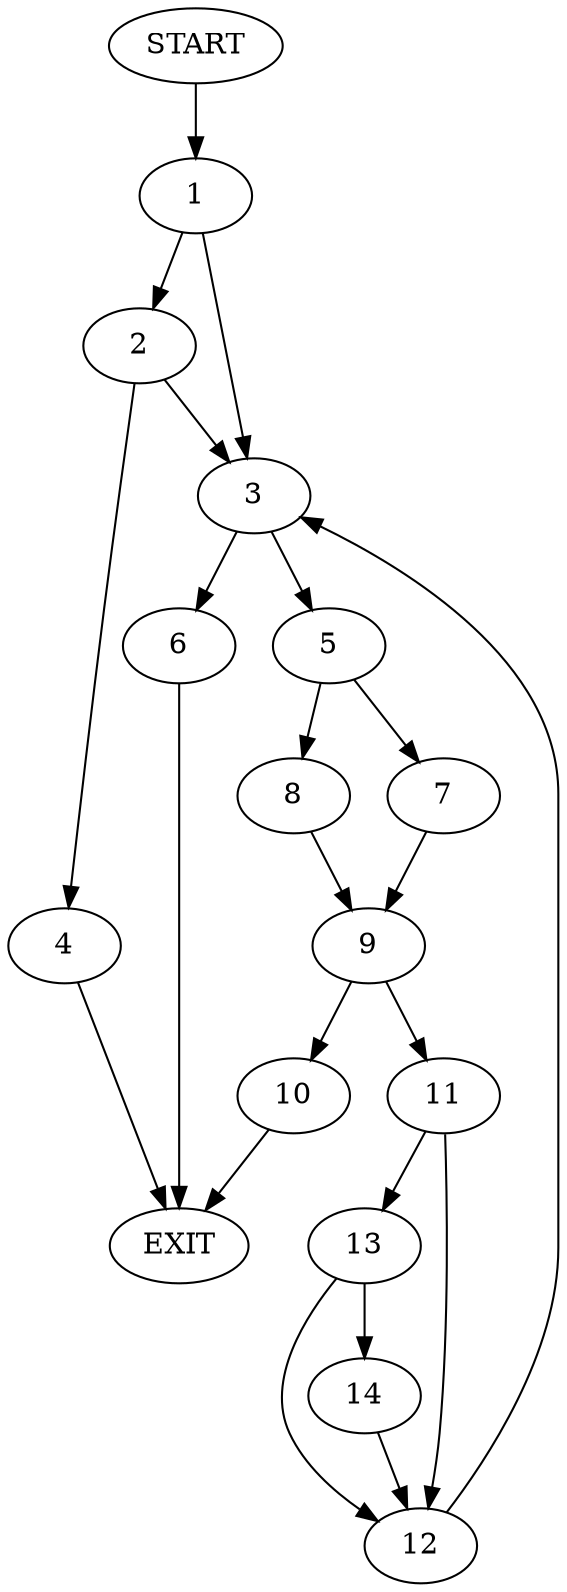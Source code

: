digraph {
0 [label="START"]
15 [label="EXIT"]
0 -> 1
1 -> 2
1 -> 3
2 -> 3
2 -> 4
3 -> 5
3 -> 6
4 -> 15
6 -> 15
5 -> 7
5 -> 8
7 -> 9
8 -> 9
9 -> 10
9 -> 11
11 -> 12
11 -> 13
10 -> 15
12 -> 3
13 -> 12
13 -> 14
14 -> 12
}
